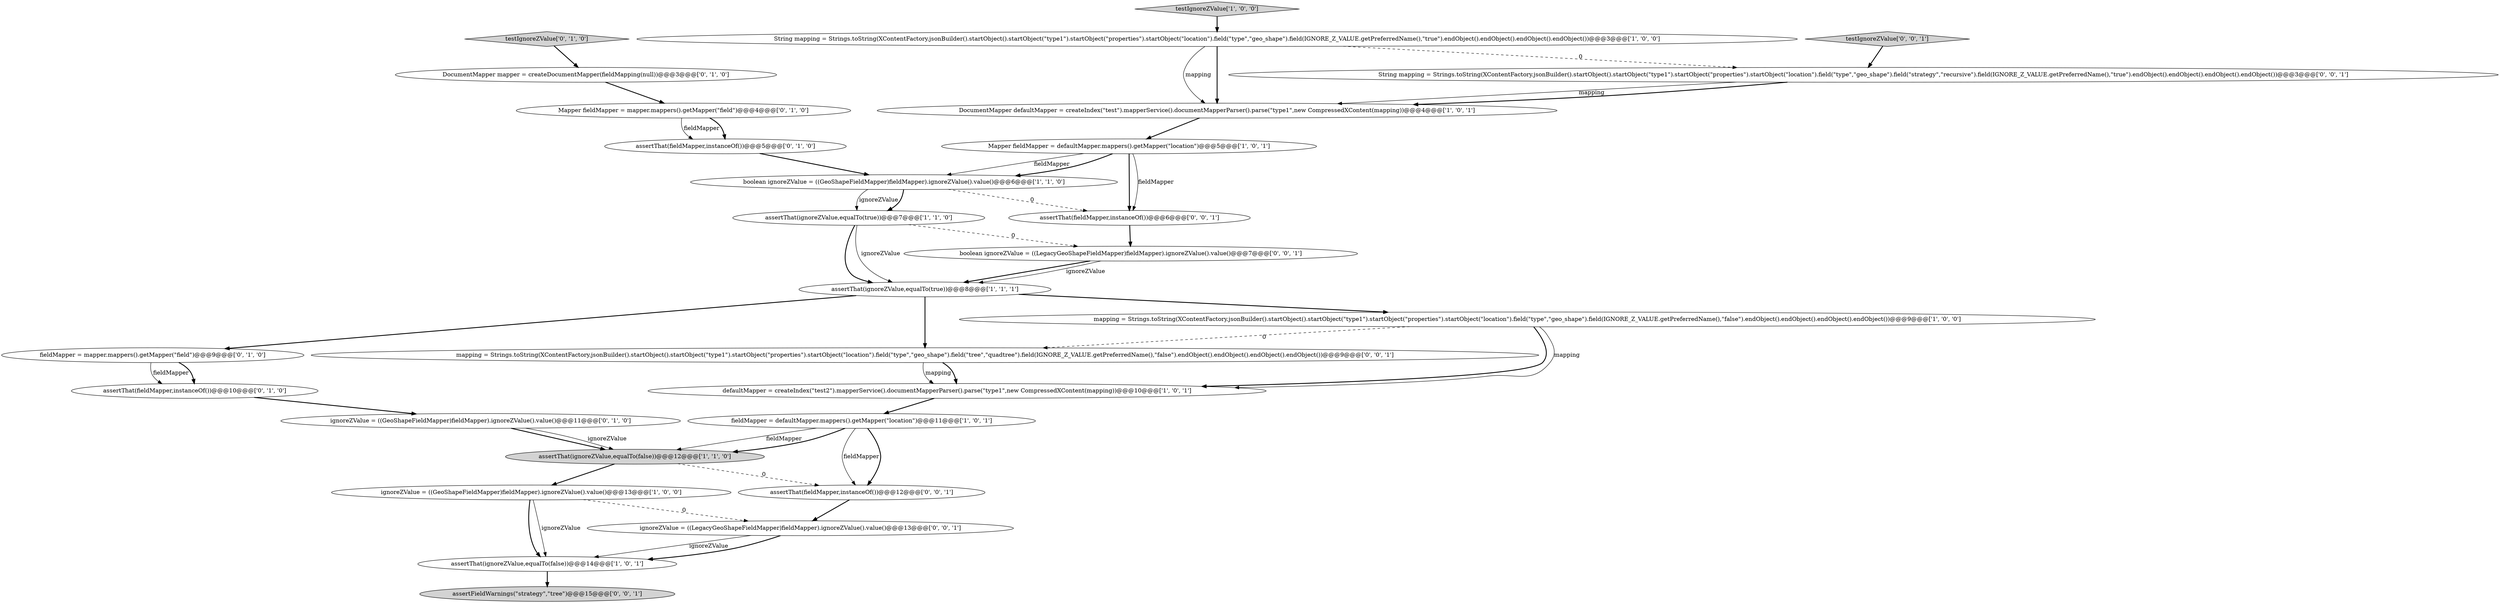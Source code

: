 digraph {
21 [style = filled, label = "assertFieldWarnings(\"strategy\",\"tree\")@@@15@@@['0', '0', '1']", fillcolor = lightgray, shape = ellipse image = "AAA0AAABBB3BBB"];
13 [style = filled, label = "testIgnoreZValue['0', '1', '0']", fillcolor = lightgray, shape = diamond image = "AAA0AAABBB2BBB"];
12 [style = filled, label = "DocumentMapper defaultMapper = createIndex(\"test\").mapperService().documentMapperParser().parse(\"type1\",new CompressedXContent(mapping))@@@4@@@['1', '0', '1']", fillcolor = white, shape = ellipse image = "AAA0AAABBB1BBB"];
18 [style = filled, label = "DocumentMapper mapper = createDocumentMapper(fieldMapping(null))@@@3@@@['0', '1', '0']", fillcolor = white, shape = ellipse image = "AAA0AAABBB2BBB"];
14 [style = filled, label = "assertThat(fieldMapper,instanceOf())@@@5@@@['0', '1', '0']", fillcolor = white, shape = ellipse image = "AAA0AAABBB2BBB"];
4 [style = filled, label = "Mapper fieldMapper = defaultMapper.mappers().getMapper(\"location\")@@@5@@@['1', '0', '1']", fillcolor = white, shape = ellipse image = "AAA0AAABBB1BBB"];
7 [style = filled, label = "ignoreZValue = ((GeoShapeFieldMapper)fieldMapper).ignoreZValue().value()@@@13@@@['1', '0', '0']", fillcolor = white, shape = ellipse image = "AAA0AAABBB1BBB"];
15 [style = filled, label = "ignoreZValue = ((GeoShapeFieldMapper)fieldMapper).ignoreZValue().value()@@@11@@@['0', '1', '0']", fillcolor = white, shape = ellipse image = "AAA0AAABBB2BBB"];
6 [style = filled, label = "defaultMapper = createIndex(\"test2\").mapperService().documentMapperParser().parse(\"type1\",new CompressedXContent(mapping))@@@10@@@['1', '0', '1']", fillcolor = white, shape = ellipse image = "AAA0AAABBB1BBB"];
19 [style = filled, label = "Mapper fieldMapper = mapper.mappers().getMapper(\"field\")@@@4@@@['0', '1', '0']", fillcolor = white, shape = ellipse image = "AAA0AAABBB2BBB"];
1 [style = filled, label = "assertThat(ignoreZValue,equalTo(true))@@@7@@@['1', '1', '0']", fillcolor = white, shape = ellipse image = "AAA0AAABBB1BBB"];
11 [style = filled, label = "assertThat(ignoreZValue,equalTo(false))@@@14@@@['1', '0', '1']", fillcolor = white, shape = ellipse image = "AAA0AAABBB1BBB"];
25 [style = filled, label = "mapping = Strings.toString(XContentFactory.jsonBuilder().startObject().startObject(\"type1\").startObject(\"properties\").startObject(\"location\").field(\"type\",\"geo_shape\").field(\"tree\",\"quadtree\").field(IGNORE_Z_VALUE.getPreferredName(),\"false\").endObject().endObject().endObject().endObject())@@@9@@@['0', '0', '1']", fillcolor = white, shape = ellipse image = "AAA0AAABBB3BBB"];
9 [style = filled, label = "assertThat(ignoreZValue,equalTo(true))@@@8@@@['1', '1', '1']", fillcolor = white, shape = ellipse image = "AAA0AAABBB1BBB"];
8 [style = filled, label = "testIgnoreZValue['1', '0', '0']", fillcolor = lightgray, shape = diamond image = "AAA0AAABBB1BBB"];
5 [style = filled, label = "String mapping = Strings.toString(XContentFactory.jsonBuilder().startObject().startObject(\"type1\").startObject(\"properties\").startObject(\"location\").field(\"type\",\"geo_shape\").field(IGNORE_Z_VALUE.getPreferredName(),\"true\").endObject().endObject().endObject().endObject())@@@3@@@['1', '0', '0']", fillcolor = white, shape = ellipse image = "AAA0AAABBB1BBB"];
20 [style = filled, label = "ignoreZValue = ((LegacyGeoShapeFieldMapper)fieldMapper).ignoreZValue().value()@@@13@@@['0', '0', '1']", fillcolor = white, shape = ellipse image = "AAA0AAABBB3BBB"];
17 [style = filled, label = "assertThat(fieldMapper,instanceOf())@@@10@@@['0', '1', '0']", fillcolor = white, shape = ellipse image = "AAA0AAABBB2BBB"];
16 [style = filled, label = "fieldMapper = mapper.mappers().getMapper(\"field\")@@@9@@@['0', '1', '0']", fillcolor = white, shape = ellipse image = "AAA0AAABBB2BBB"];
24 [style = filled, label = "String mapping = Strings.toString(XContentFactory.jsonBuilder().startObject().startObject(\"type1\").startObject(\"properties\").startObject(\"location\").field(\"type\",\"geo_shape\").field(\"strategy\",\"recursive\").field(IGNORE_Z_VALUE.getPreferredName(),\"true\").endObject().endObject().endObject().endObject())@@@3@@@['0', '0', '1']", fillcolor = white, shape = ellipse image = "AAA0AAABBB3BBB"];
22 [style = filled, label = "assertThat(fieldMapper,instanceOf())@@@6@@@['0', '0', '1']", fillcolor = white, shape = ellipse image = "AAA0AAABBB3BBB"];
0 [style = filled, label = "fieldMapper = defaultMapper.mappers().getMapper(\"location\")@@@11@@@['1', '0', '1']", fillcolor = white, shape = ellipse image = "AAA0AAABBB1BBB"];
23 [style = filled, label = "assertThat(fieldMapper,instanceOf())@@@12@@@['0', '0', '1']", fillcolor = white, shape = ellipse image = "AAA0AAABBB3BBB"];
10 [style = filled, label = "mapping = Strings.toString(XContentFactory.jsonBuilder().startObject().startObject(\"type1\").startObject(\"properties\").startObject(\"location\").field(\"type\",\"geo_shape\").field(IGNORE_Z_VALUE.getPreferredName(),\"false\").endObject().endObject().endObject().endObject())@@@9@@@['1', '0', '0']", fillcolor = white, shape = ellipse image = "AAA0AAABBB1BBB"];
26 [style = filled, label = "boolean ignoreZValue = ((LegacyGeoShapeFieldMapper)fieldMapper).ignoreZValue().value()@@@7@@@['0', '0', '1']", fillcolor = white, shape = ellipse image = "AAA0AAABBB3BBB"];
27 [style = filled, label = "testIgnoreZValue['0', '0', '1']", fillcolor = lightgray, shape = diamond image = "AAA0AAABBB3BBB"];
2 [style = filled, label = "assertThat(ignoreZValue,equalTo(false))@@@12@@@['1', '1', '0']", fillcolor = lightgray, shape = ellipse image = "AAA0AAABBB1BBB"];
3 [style = filled, label = "boolean ignoreZValue = ((GeoShapeFieldMapper)fieldMapper).ignoreZValue().value()@@@6@@@['1', '1', '0']", fillcolor = white, shape = ellipse image = "AAA0AAABBB1BBB"];
25->6 [style = solid, label="mapping"];
1->9 [style = bold, label=""];
5->12 [style = solid, label="mapping"];
19->14 [style = solid, label="fieldMapper"];
0->23 [style = solid, label="fieldMapper"];
10->6 [style = bold, label=""];
8->5 [style = bold, label=""];
14->3 [style = bold, label=""];
11->21 [style = bold, label=""];
5->24 [style = dashed, label="0"];
3->22 [style = dashed, label="0"];
2->7 [style = bold, label=""];
10->25 [style = dashed, label="0"];
7->20 [style = dashed, label="0"];
9->16 [style = bold, label=""];
12->4 [style = bold, label=""];
6->0 [style = bold, label=""];
4->3 [style = solid, label="fieldMapper"];
3->1 [style = solid, label="ignoreZValue"];
4->22 [style = bold, label=""];
10->6 [style = solid, label="mapping"];
7->11 [style = bold, label=""];
26->9 [style = bold, label=""];
15->2 [style = bold, label=""];
13->18 [style = bold, label=""];
3->1 [style = bold, label=""];
1->9 [style = solid, label="ignoreZValue"];
0->23 [style = bold, label=""];
0->2 [style = solid, label="fieldMapper"];
27->24 [style = bold, label=""];
22->26 [style = bold, label=""];
18->19 [style = bold, label=""];
17->15 [style = bold, label=""];
23->20 [style = bold, label=""];
24->12 [style = solid, label="mapping"];
16->17 [style = solid, label="fieldMapper"];
2->23 [style = dashed, label="0"];
24->12 [style = bold, label=""];
7->11 [style = solid, label="ignoreZValue"];
5->12 [style = bold, label=""];
16->17 [style = bold, label=""];
19->14 [style = bold, label=""];
15->2 [style = solid, label="ignoreZValue"];
26->9 [style = solid, label="ignoreZValue"];
0->2 [style = bold, label=""];
9->25 [style = bold, label=""];
4->22 [style = solid, label="fieldMapper"];
4->3 [style = bold, label=""];
25->6 [style = bold, label=""];
1->26 [style = dashed, label="0"];
20->11 [style = solid, label="ignoreZValue"];
9->10 [style = bold, label=""];
20->11 [style = bold, label=""];
}
